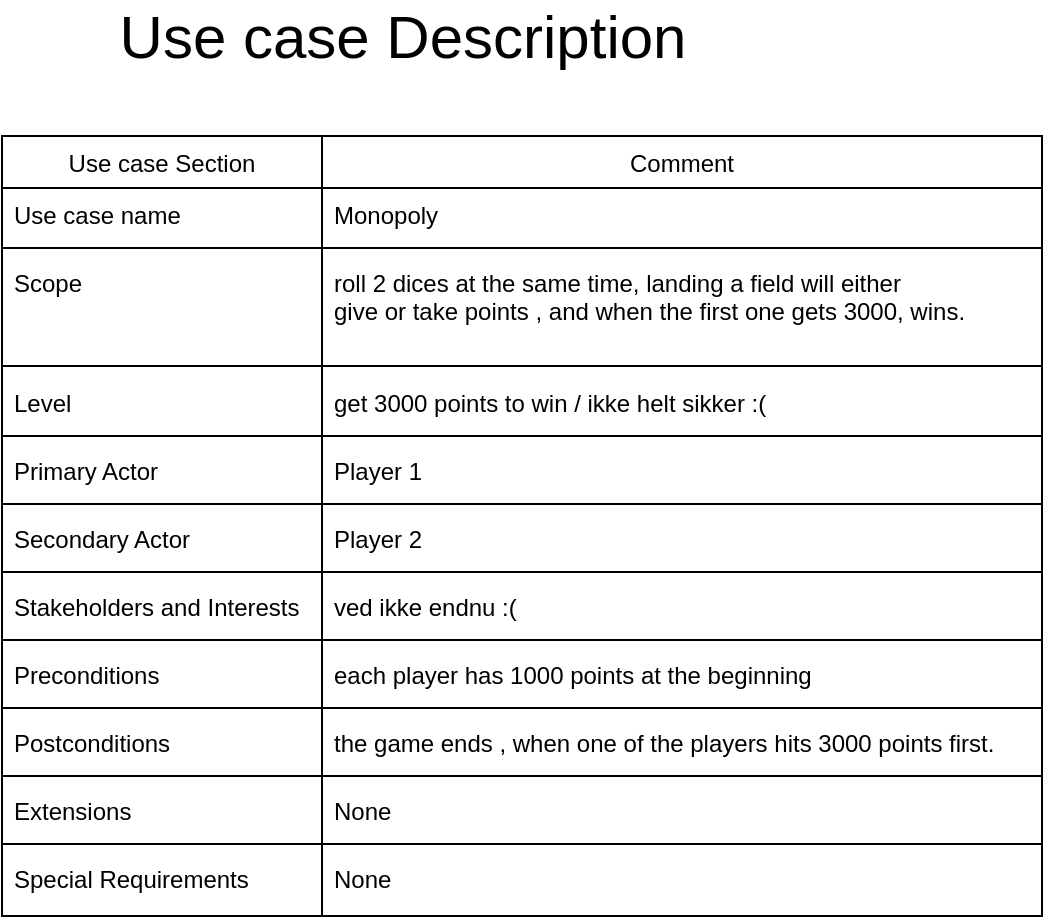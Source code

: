 <mxfile version="15.4.0" type="device"><diagram id="C5RBs43oDa-KdzZeNtuy" name="Page-1"><mxGraphModel dx="1024" dy="592" grid="1" gridSize="10" guides="1" tooltips="1" connect="1" arrows="1" fold="1" page="1" pageScale="1" pageWidth="827" pageHeight="1169" background="#ffffff" math="0" shadow="0"><root><mxCell id="WIyWlLk6GJQsqaUBKTNV-0"/><mxCell id="WIyWlLk6GJQsqaUBKTNV-1" parent="WIyWlLk6GJQsqaUBKTNV-0"/><mxCell id="zkfFHV4jXpPFQw0GAbJ--17" value="Use case Section" style="swimlane;fontStyle=0;align=center;verticalAlign=top;childLayout=stackLayout;horizontal=1;startSize=26;horizontalStack=0;resizeParent=1;resizeLast=0;collapsible=1;marginBottom=0;rounded=0;shadow=0;strokeWidth=1;" parent="WIyWlLk6GJQsqaUBKTNV-1" vertex="1"><mxGeometry x="160" y="90" width="160" height="390" as="geometry"><mxRectangle x="550" y="140" width="160" height="26" as="alternateBounds"/></mxGeometry></mxCell><mxCell id="zkfFHV4jXpPFQw0GAbJ--18" value="Use case name" style="text;align=left;verticalAlign=top;spacingLeft=4;spacingRight=4;overflow=hidden;rotatable=0;points=[[0,0.5],[1,0.5]];portConstraint=eastwest;" parent="zkfFHV4jXpPFQw0GAbJ--17" vertex="1"><mxGeometry y="26" width="160" height="26" as="geometry"/></mxCell><mxCell id="YZ4SfXkC8OUR-1mqPptZ-29" value="" style="line;html=1;strokeWidth=1;align=left;verticalAlign=middle;spacingTop=-1;spacingLeft=3;spacingRight=3;rotatable=0;labelPosition=right;points=[];portConstraint=eastwest;" parent="zkfFHV4jXpPFQw0GAbJ--17" vertex="1"><mxGeometry y="52" width="160" height="8" as="geometry"/></mxCell><mxCell id="zkfFHV4jXpPFQw0GAbJ--19" value="Scope" style="text;align=left;verticalAlign=top;spacingLeft=4;spacingRight=4;overflow=hidden;rotatable=0;points=[[0,0.5],[1,0.5]];portConstraint=eastwest;rounded=0;shadow=0;html=0;" parent="zkfFHV4jXpPFQw0GAbJ--17" vertex="1"><mxGeometry y="60" width="160" height="50" as="geometry"/></mxCell><mxCell id="YZ4SfXkC8OUR-1mqPptZ-42" value="" style="line;html=1;strokeWidth=1;align=left;verticalAlign=middle;spacingTop=-1;spacingLeft=3;spacingRight=3;rotatable=0;labelPosition=right;points=[];portConstraint=eastwest;" parent="zkfFHV4jXpPFQw0GAbJ--17" vertex="1"><mxGeometry y="110" width="160" height="10" as="geometry"/></mxCell><mxCell id="zkfFHV4jXpPFQw0GAbJ--20" value="Level" style="text;align=left;verticalAlign=top;spacingLeft=4;spacingRight=4;overflow=hidden;rotatable=0;points=[[0,0.5],[1,0.5]];portConstraint=eastwest;rounded=0;shadow=0;html=0;" parent="zkfFHV4jXpPFQw0GAbJ--17" vertex="1"><mxGeometry y="120" width="160" height="26" as="geometry"/></mxCell><mxCell id="YZ4SfXkC8OUR-1mqPptZ-32" value="" style="line;html=1;strokeWidth=1;align=left;verticalAlign=middle;spacingTop=-1;spacingLeft=3;spacingRight=3;rotatable=0;labelPosition=right;points=[];portConstraint=eastwest;" parent="zkfFHV4jXpPFQw0GAbJ--17" vertex="1"><mxGeometry y="146" width="160" height="8" as="geometry"/></mxCell><mxCell id="zkfFHV4jXpPFQw0GAbJ--21" value="Primary Actor" style="text;align=left;verticalAlign=top;spacingLeft=4;spacingRight=4;overflow=hidden;rotatable=0;points=[[0,0.5],[1,0.5]];portConstraint=eastwest;rounded=0;shadow=0;html=0;" parent="zkfFHV4jXpPFQw0GAbJ--17" vertex="1"><mxGeometry y="154" width="160" height="26" as="geometry"/></mxCell><mxCell id="YZ4SfXkC8OUR-1mqPptZ-34" value="" style="line;html=1;strokeWidth=1;align=left;verticalAlign=middle;spacingTop=-1;spacingLeft=3;spacingRight=3;rotatable=0;labelPosition=right;points=[];portConstraint=eastwest;" parent="zkfFHV4jXpPFQw0GAbJ--17" vertex="1"><mxGeometry y="180" width="160" height="8" as="geometry"/></mxCell><mxCell id="zkfFHV4jXpPFQw0GAbJ--22" value="Secondary Actor" style="text;align=left;verticalAlign=top;spacingLeft=4;spacingRight=4;overflow=hidden;rotatable=0;points=[[0,0.5],[1,0.5]];portConstraint=eastwest;rounded=0;shadow=0;html=0;" parent="zkfFHV4jXpPFQw0GAbJ--17" vertex="1"><mxGeometry y="188" width="160" height="26" as="geometry"/></mxCell><mxCell id="zkfFHV4jXpPFQw0GAbJ--23" value="" style="line;html=1;strokeWidth=1;align=left;verticalAlign=middle;spacingTop=-1;spacingLeft=3;spacingRight=3;rotatable=0;labelPosition=right;points=[];portConstraint=eastwest;" parent="zkfFHV4jXpPFQw0GAbJ--17" vertex="1"><mxGeometry y="214" width="160" height="8" as="geometry"/></mxCell><mxCell id="zkfFHV4jXpPFQw0GAbJ--24" value="Stakeholders and Interests" style="text;align=left;verticalAlign=top;spacingLeft=4;spacingRight=4;overflow=hidden;rotatable=0;points=[[0,0.5],[1,0.5]];portConstraint=eastwest;" parent="zkfFHV4jXpPFQw0GAbJ--17" vertex="1"><mxGeometry y="222" width="160" height="26" as="geometry"/></mxCell><mxCell id="YZ4SfXkC8OUR-1mqPptZ-36" value="" style="line;html=1;strokeWidth=1;align=left;verticalAlign=middle;spacingTop=-1;spacingLeft=3;spacingRight=3;rotatable=0;labelPosition=right;points=[];portConstraint=eastwest;" parent="zkfFHV4jXpPFQw0GAbJ--17" vertex="1"><mxGeometry y="248" width="160" height="8" as="geometry"/></mxCell><mxCell id="zkfFHV4jXpPFQw0GAbJ--25" value="Preconditions" style="text;align=left;verticalAlign=top;spacingLeft=4;spacingRight=4;overflow=hidden;rotatable=0;points=[[0,0.5],[1,0.5]];portConstraint=eastwest;" parent="zkfFHV4jXpPFQw0GAbJ--17" vertex="1"><mxGeometry y="256" width="160" height="26" as="geometry"/></mxCell><mxCell id="YZ4SfXkC8OUR-1mqPptZ-7" value="" style="line;html=1;strokeWidth=1;align=left;verticalAlign=middle;spacingTop=-1;spacingLeft=3;spacingRight=3;rotatable=0;labelPosition=right;points=[];portConstraint=eastwest;" parent="zkfFHV4jXpPFQw0GAbJ--17" vertex="1"><mxGeometry y="282" width="160" height="8" as="geometry"/></mxCell><mxCell id="YZ4SfXkC8OUR-1mqPptZ-2" value="Postconditions" style="text;align=left;verticalAlign=top;spacingLeft=4;spacingRight=4;overflow=hidden;rotatable=0;points=[[0,0.5],[1,0.5]];portConstraint=eastwest;" parent="zkfFHV4jXpPFQw0GAbJ--17" vertex="1"><mxGeometry y="290" width="160" height="26" as="geometry"/></mxCell><mxCell id="YZ4SfXkC8OUR-1mqPptZ-38" value="" style="line;html=1;strokeWidth=1;align=left;verticalAlign=middle;spacingTop=-1;spacingLeft=3;spacingRight=3;rotatable=0;labelPosition=right;points=[];portConstraint=eastwest;" parent="zkfFHV4jXpPFQw0GAbJ--17" vertex="1"><mxGeometry y="316" width="160" height="8" as="geometry"/></mxCell><mxCell id="YZ4SfXkC8OUR-1mqPptZ-3" value="Extensions " style="text;align=left;verticalAlign=top;spacingLeft=4;spacingRight=4;overflow=hidden;rotatable=0;points=[[0,0.5],[1,0.5]];portConstraint=eastwest;rounded=0;shadow=0;html=0;" parent="zkfFHV4jXpPFQw0GAbJ--17" vertex="1"><mxGeometry y="324" width="160" height="26" as="geometry"/></mxCell><mxCell id="YZ4SfXkC8OUR-1mqPptZ-44" value="" style="line;html=1;strokeWidth=1;align=left;verticalAlign=middle;spacingTop=-1;spacingLeft=3;spacingRight=3;rotatable=0;labelPosition=right;points=[];portConstraint=eastwest;" parent="zkfFHV4jXpPFQw0GAbJ--17" vertex="1"><mxGeometry y="350" width="160" height="8" as="geometry"/></mxCell><mxCell id="YZ4SfXkC8OUR-1mqPptZ-4" value="Special Requirements" style="text;align=left;verticalAlign=top;spacingLeft=4;spacingRight=4;overflow=hidden;rotatable=0;points=[[0,0.5],[1,0.5]];portConstraint=eastwest;rounded=0;shadow=0;html=0;" parent="zkfFHV4jXpPFQw0GAbJ--17" vertex="1"><mxGeometry y="358" width="160" height="26" as="geometry"/></mxCell><mxCell id="YZ4SfXkC8OUR-1mqPptZ-1" value="&lt;font style=&quot;font-size: 30px&quot;&gt;Use case Description&lt;/font&gt;" style="text;html=1;resizable=0;autosize=1;align=center;verticalAlign=middle;points=[];fillColor=none;strokeColor=none;rounded=0;" parent="WIyWlLk6GJQsqaUBKTNV-1" vertex="1"><mxGeometry x="210" y="30" width="300" height="20" as="geometry"/></mxCell><mxCell id="YZ4SfXkC8OUR-1mqPptZ-10" value="Comment" style="swimlane;fontStyle=0;align=center;verticalAlign=top;childLayout=stackLayout;horizontal=1;startSize=26;horizontalStack=0;resizeParent=1;resizeLast=0;collapsible=1;marginBottom=0;rounded=0;shadow=0;strokeWidth=1;" parent="WIyWlLk6GJQsqaUBKTNV-1" vertex="1"><mxGeometry x="320" y="90" width="360" height="390" as="geometry"><mxRectangle x="390" y="70" width="160" height="26" as="alternateBounds"/></mxGeometry></mxCell><mxCell id="YZ4SfXkC8OUR-1mqPptZ-11" value="Monopoly" style="text;align=left;verticalAlign=top;spacingLeft=4;spacingRight=4;overflow=hidden;rotatable=0;points=[[0,0.5],[1,0.5]];portConstraint=eastwest;" parent="YZ4SfXkC8OUR-1mqPptZ-10" vertex="1"><mxGeometry y="26" width="360" height="26" as="geometry"/></mxCell><mxCell id="YZ4SfXkC8OUR-1mqPptZ-28" value="" style="line;html=1;strokeWidth=1;align=left;verticalAlign=middle;spacingTop=-1;spacingLeft=3;spacingRight=3;rotatable=0;labelPosition=right;points=[];portConstraint=eastwest;" parent="YZ4SfXkC8OUR-1mqPptZ-10" vertex="1"><mxGeometry y="52" width="360" height="8" as="geometry"/></mxCell><mxCell id="YZ4SfXkC8OUR-1mqPptZ-12" value="roll 2 dices at the same time, landing a field will either &#10;give or take points , and when the first one gets 3000, wins." style="text;align=left;verticalAlign=top;spacingLeft=4;spacingRight=4;overflow=hidden;rotatable=0;points=[[0,0.5],[1,0.5]];portConstraint=eastwest;rounded=0;shadow=0;html=0;" parent="YZ4SfXkC8OUR-1mqPptZ-10" vertex="1"><mxGeometry y="60" width="360" height="50" as="geometry"/></mxCell><mxCell id="YZ4SfXkC8OUR-1mqPptZ-31" value="" style="line;html=1;strokeWidth=1;align=left;verticalAlign=middle;spacingTop=-1;spacingLeft=3;spacingRight=3;rotatable=0;labelPosition=right;points=[];portConstraint=eastwest;" parent="YZ4SfXkC8OUR-1mqPptZ-10" vertex="1"><mxGeometry y="110" width="360" height="10" as="geometry"/></mxCell><mxCell id="YZ4SfXkC8OUR-1mqPptZ-13" value="get 3000 points to win / ikke helt sikker :(" style="text;align=left;verticalAlign=top;spacingLeft=4;spacingRight=4;overflow=hidden;rotatable=0;points=[[0,0.5],[1,0.5]];portConstraint=eastwest;rounded=0;shadow=0;html=0;" parent="YZ4SfXkC8OUR-1mqPptZ-10" vertex="1"><mxGeometry y="120" width="360" height="26" as="geometry"/></mxCell><mxCell id="YZ4SfXkC8OUR-1mqPptZ-33" value="" style="line;html=1;strokeWidth=1;align=left;verticalAlign=middle;spacingTop=-1;spacingLeft=3;spacingRight=3;rotatable=0;labelPosition=right;points=[];portConstraint=eastwest;" parent="YZ4SfXkC8OUR-1mqPptZ-10" vertex="1"><mxGeometry y="146" width="360" height="8" as="geometry"/></mxCell><mxCell id="YZ4SfXkC8OUR-1mqPptZ-14" value="Player 1&#10;" style="text;align=left;verticalAlign=top;spacingLeft=4;spacingRight=4;overflow=hidden;rotatable=0;points=[[0,0.5],[1,0.5]];portConstraint=eastwest;rounded=0;shadow=0;html=0;" parent="YZ4SfXkC8OUR-1mqPptZ-10" vertex="1"><mxGeometry y="154" width="360" height="26" as="geometry"/></mxCell><mxCell id="YZ4SfXkC8OUR-1mqPptZ-35" value="" style="line;html=1;strokeWidth=1;align=left;verticalAlign=middle;spacingTop=-1;spacingLeft=3;spacingRight=3;rotatable=0;labelPosition=right;points=[];portConstraint=eastwest;" parent="YZ4SfXkC8OUR-1mqPptZ-10" vertex="1"><mxGeometry y="180" width="360" height="8" as="geometry"/></mxCell><mxCell id="YZ4SfXkC8OUR-1mqPptZ-15" value="Player 2" style="text;align=left;verticalAlign=top;spacingLeft=4;spacingRight=4;overflow=hidden;rotatable=0;points=[[0,0.5],[1,0.5]];portConstraint=eastwest;rounded=0;shadow=0;html=0;" parent="YZ4SfXkC8OUR-1mqPptZ-10" vertex="1"><mxGeometry y="188" width="360" height="26" as="geometry"/></mxCell><mxCell id="YZ4SfXkC8OUR-1mqPptZ-16" value="" style="line;html=1;strokeWidth=1;align=left;verticalAlign=middle;spacingTop=-1;spacingLeft=3;spacingRight=3;rotatable=0;labelPosition=right;points=[];portConstraint=eastwest;" parent="YZ4SfXkC8OUR-1mqPptZ-10" vertex="1"><mxGeometry y="214" width="360" height="8" as="geometry"/></mxCell><mxCell id="YZ4SfXkC8OUR-1mqPptZ-17" value="ved ikke endnu :(" style="text;align=left;verticalAlign=top;spacingLeft=4;spacingRight=4;overflow=hidden;rotatable=0;points=[[0,0.5],[1,0.5]];portConstraint=eastwest;" parent="YZ4SfXkC8OUR-1mqPptZ-10" vertex="1"><mxGeometry y="222" width="360" height="26" as="geometry"/></mxCell><mxCell id="YZ4SfXkC8OUR-1mqPptZ-37" value="" style="line;html=1;strokeWidth=1;align=left;verticalAlign=middle;spacingTop=-1;spacingLeft=3;spacingRight=3;rotatable=0;labelPosition=right;points=[];portConstraint=eastwest;" parent="YZ4SfXkC8OUR-1mqPptZ-10" vertex="1"><mxGeometry y="248" width="360" height="8" as="geometry"/></mxCell><mxCell id="YZ4SfXkC8OUR-1mqPptZ-18" value="each player has 1000 points at the beginning" style="text;align=left;verticalAlign=top;spacingLeft=4;spacingRight=4;overflow=hidden;rotatable=0;points=[[0,0.5],[1,0.5]];portConstraint=eastwest;" parent="YZ4SfXkC8OUR-1mqPptZ-10" vertex="1"><mxGeometry y="256" width="360" height="26" as="geometry"/></mxCell><mxCell id="YZ4SfXkC8OUR-1mqPptZ-24" value="" style="line;html=1;strokeWidth=1;align=left;verticalAlign=middle;spacingTop=-1;spacingLeft=3;spacingRight=3;rotatable=0;labelPosition=right;points=[];portConstraint=eastwest;" parent="YZ4SfXkC8OUR-1mqPptZ-10" vertex="1"><mxGeometry y="282" width="360" height="8" as="geometry"/></mxCell><mxCell id="YZ4SfXkC8OUR-1mqPptZ-19" value="the game ends , when one of the players hits 3000 points first." style="text;align=left;verticalAlign=top;spacingLeft=4;spacingRight=4;overflow=hidden;rotatable=0;points=[[0,0.5],[1,0.5]];portConstraint=eastwest;" parent="YZ4SfXkC8OUR-1mqPptZ-10" vertex="1"><mxGeometry y="290" width="360" height="26" as="geometry"/></mxCell><mxCell id="YZ4SfXkC8OUR-1mqPptZ-39" value="" style="line;html=1;strokeWidth=1;align=left;verticalAlign=middle;spacingTop=-1;spacingLeft=3;spacingRight=3;rotatable=0;labelPosition=right;points=[];portConstraint=eastwest;" parent="YZ4SfXkC8OUR-1mqPptZ-10" vertex="1"><mxGeometry y="316" width="360" height="8" as="geometry"/></mxCell><mxCell id="YZ4SfXkC8OUR-1mqPptZ-20" value="None" style="text;align=left;verticalAlign=top;spacingLeft=4;spacingRight=4;overflow=hidden;rotatable=0;points=[[0,0.5],[1,0.5]];portConstraint=eastwest;rounded=0;shadow=0;html=0;" parent="YZ4SfXkC8OUR-1mqPptZ-10" vertex="1"><mxGeometry y="324" width="360" height="26" as="geometry"/></mxCell><mxCell id="YZ4SfXkC8OUR-1mqPptZ-45" value="" style="line;html=1;strokeWidth=1;align=left;verticalAlign=middle;spacingTop=-1;spacingLeft=3;spacingRight=3;rotatable=0;labelPosition=right;points=[];portConstraint=eastwest;" parent="YZ4SfXkC8OUR-1mqPptZ-10" vertex="1"><mxGeometry y="350" width="360" height="8" as="geometry"/></mxCell><mxCell id="YZ4SfXkC8OUR-1mqPptZ-21" value="None" style="text;align=left;verticalAlign=top;spacingLeft=4;spacingRight=4;overflow=hidden;rotatable=0;points=[[0,0.5],[1,0.5]];portConstraint=eastwest;rounded=0;shadow=0;html=0;" parent="YZ4SfXkC8OUR-1mqPptZ-10" vertex="1"><mxGeometry y="358" width="360" height="26" as="geometry"/></mxCell></root></mxGraphModel></diagram></mxfile>